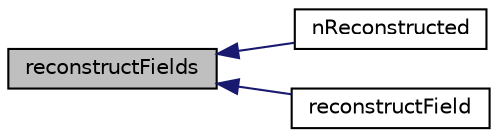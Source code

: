digraph "reconstructFields"
{
  bgcolor="transparent";
  edge [fontname="Helvetica",fontsize="10",labelfontname="Helvetica",labelfontsize="10"];
  node [fontname="Helvetica",fontsize="10",shape=record];
  rankdir="LR";
  Node1 [label="reconstructFields",height=0.2,width=0.4,color="black", fillcolor="grey75", style="filled", fontcolor="black"];
  Node1 -> Node2 [dir="back",color="midnightblue",fontsize="10",style="solid",fontname="Helvetica"];
  Node2 [label="nReconstructed",height=0.2,width=0.4,color="black",URL="$a01923.html#ac8165968c554d2d60e9864d946de363f",tooltip="Return number of fields reconstructed. "];
  Node1 -> Node3 [dir="back",color="midnightblue",fontsize="10",style="solid",fontname="Helvetica"];
  Node3 [label="reconstructField",height=0.2,width=0.4,color="black",URL="$a01923.html#a3e2b40e9c2972d2d28385935a616502b"];
}
